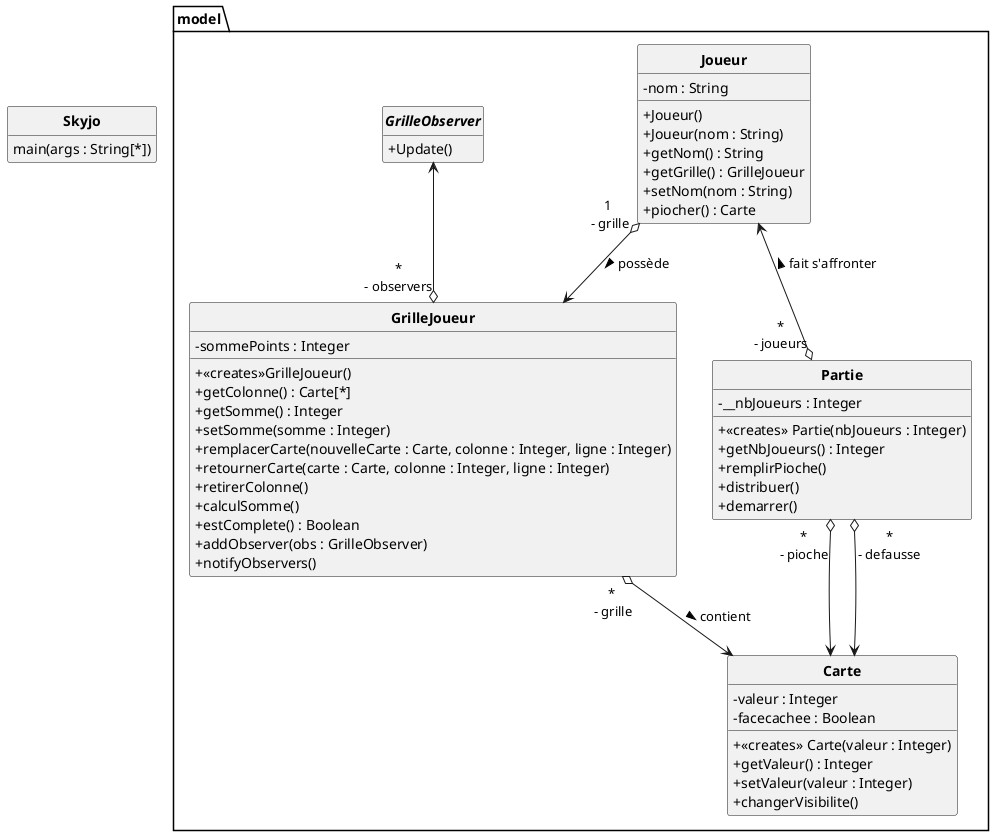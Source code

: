 @startuml Skyjo
skinparam style strictuml
skinparam classAttributeIconSize 0
skinparam classFontStyle Bold
hide empty members

class Skyjo{
    main(args : String[*])
}
package model{
    class Carte{
        - valeur : Integer
        - facecachee : Boolean
        + <<creates>> Carte(valeur : Integer)
        + getValeur() : Integer
        + setValeur(valeur : Integer)
        + changerVisibilite()
    }

    class Joueur{
        - nom : String
        + Joueur()
        + Joueur(nom : String)
        + getNom() : String
        + getGrille() : GrilleJoueur
        + setNom(nom : String)
        + piocher() : Carte
    }

    class GrilleJoueur{
        - sommePoints : Integer
        +<<creates>>GrilleJoueur()
        + getColonne() : Carte[*]
        + getSomme() : Integer
        + setSomme(somme : Integer)
        + remplacerCarte(nouvelleCarte : Carte, colonne : Integer, ligne : Integer)
        + retournerCarte(carte : Carte, colonne : Integer, ligne : Integer)
        + retirerColonne()
        + calculSomme()
        + estComplete() : Boolean
        + addObserver(obs : GrilleObserver)
        + notifyObservers()
    }

    Joueur "1\n - grille" o--> GrilleJoueur : possède >

    interface GrilleObserver{
        + Update()
    }
    GrilleJoueur "*\n- observers" o-u-> GrilleObserver

    class Partie{
        - __nbJoueurs : Integer
        + <<creates>> Partie(nbJoueurs : Integer)
        + getNbJoueurs() : Integer
        + remplirPioche()
        + distribuer()
        + demarrer()
    }

    Partie "*\n- pioche" o--> Carte
    Partie "*\n- defausse" o--> Carte
    Partie "*\n- joueurs" o-u-> Joueur : fait s'affronter >
    GrilleJoueur "*\n - grille" o--> Carte : contient >
}
@enduml